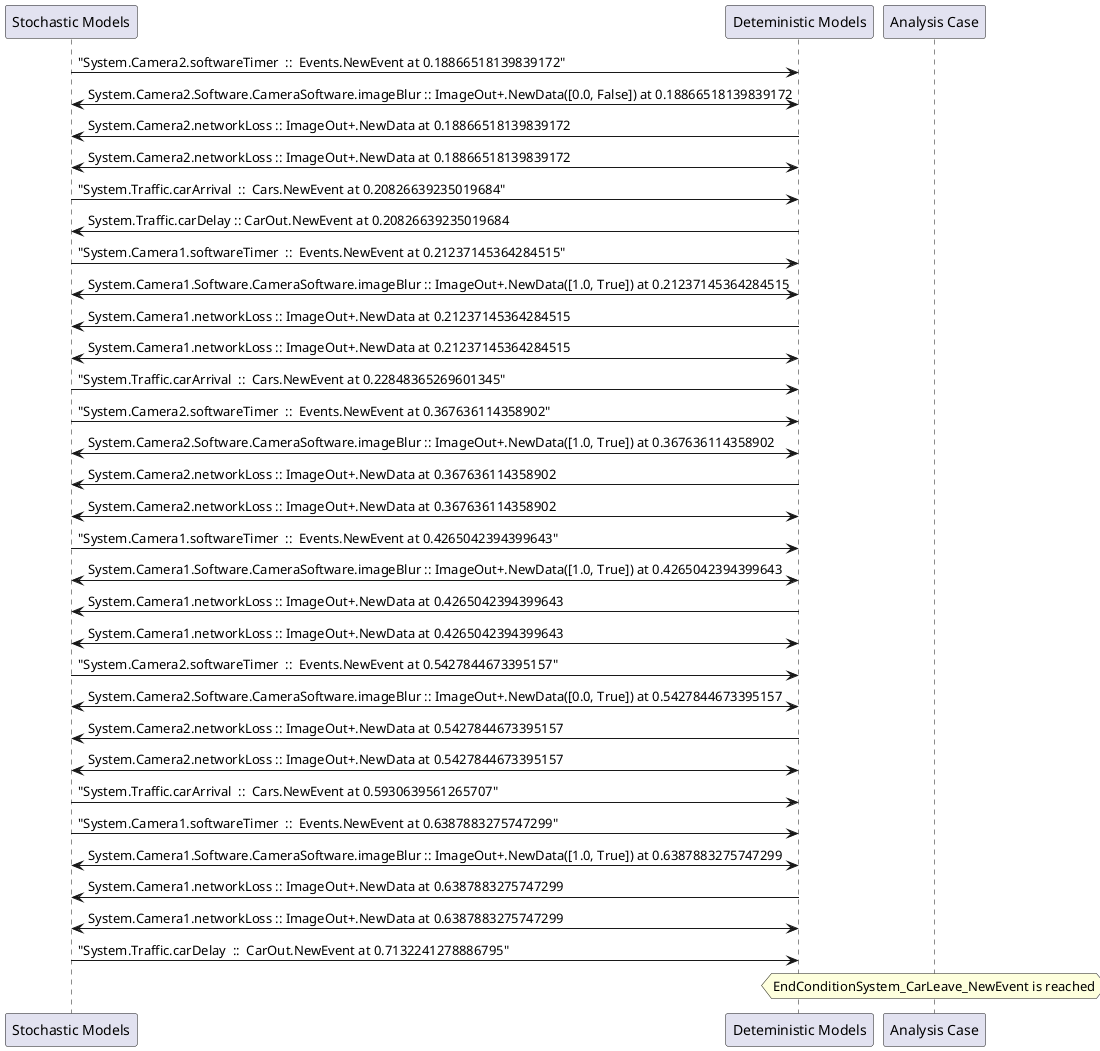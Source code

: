 
	@startuml
	participant "Stochastic Models" as stochmodel
	participant "Deteministic Models" as detmodel
	participant "Analysis Case" as analysis
	{35967_stop} stochmodel -> detmodel : "System.Camera2.softwareTimer  ::  Events.NewEvent at 0.18866518139839172"
detmodel <-> stochmodel : System.Camera2.Software.CameraSoftware.imageBlur :: ImageOut+.NewData([0.0, False]) at 0.18866518139839172
detmodel -> stochmodel : System.Camera2.networkLoss :: ImageOut+.NewData at 0.18866518139839172
detmodel <-> stochmodel : System.Camera2.networkLoss :: ImageOut+.NewData at 0.18866518139839172
{35983_stop} stochmodel -> detmodel : "System.Traffic.carArrival  ::  Cars.NewEvent at 0.20826639235019684"
{35992_start} detmodel -> stochmodel : System.Traffic.carDelay :: CarOut.NewEvent at 0.20826639235019684
{35951_stop} stochmodel -> detmodel : "System.Camera1.softwareTimer  ::  Events.NewEvent at 0.21237145364284515"
detmodel <-> stochmodel : System.Camera1.Software.CameraSoftware.imageBlur :: ImageOut+.NewData([1.0, True]) at 0.21237145364284515
detmodel -> stochmodel : System.Camera1.networkLoss :: ImageOut+.NewData at 0.21237145364284515
detmodel <-> stochmodel : System.Camera1.networkLoss :: ImageOut+.NewData at 0.21237145364284515
{35984_stop} stochmodel -> detmodel : "System.Traffic.carArrival  ::  Cars.NewEvent at 0.22848365269601345"
{35968_stop} stochmodel -> detmodel : "System.Camera2.softwareTimer  ::  Events.NewEvent at 0.367636114358902"
detmodel <-> stochmodel : System.Camera2.Software.CameraSoftware.imageBlur :: ImageOut+.NewData([1.0, True]) at 0.367636114358902
detmodel -> stochmodel : System.Camera2.networkLoss :: ImageOut+.NewData at 0.367636114358902
detmodel <-> stochmodel : System.Camera2.networkLoss :: ImageOut+.NewData at 0.367636114358902
{35952_stop} stochmodel -> detmodel : "System.Camera1.softwareTimer  ::  Events.NewEvent at 0.4265042394399643"
detmodel <-> stochmodel : System.Camera1.Software.CameraSoftware.imageBlur :: ImageOut+.NewData([1.0, True]) at 0.4265042394399643
detmodel -> stochmodel : System.Camera1.networkLoss :: ImageOut+.NewData at 0.4265042394399643
detmodel <-> stochmodel : System.Camera1.networkLoss :: ImageOut+.NewData at 0.4265042394399643
{35969_stop} stochmodel -> detmodel : "System.Camera2.softwareTimer  ::  Events.NewEvent at 0.5427844673395157"
detmodel <-> stochmodel : System.Camera2.Software.CameraSoftware.imageBlur :: ImageOut+.NewData([0.0, True]) at 0.5427844673395157
detmodel -> stochmodel : System.Camera2.networkLoss :: ImageOut+.NewData at 0.5427844673395157
detmodel <-> stochmodel : System.Camera2.networkLoss :: ImageOut+.NewData at 0.5427844673395157
{35985_stop} stochmodel -> detmodel : "System.Traffic.carArrival  ::  Cars.NewEvent at 0.5930639561265707"
{35953_stop} stochmodel -> detmodel : "System.Camera1.softwareTimer  ::  Events.NewEvent at 0.6387883275747299"
detmodel <-> stochmodel : System.Camera1.Software.CameraSoftware.imageBlur :: ImageOut+.NewData([1.0, True]) at 0.6387883275747299
detmodel -> stochmodel : System.Camera1.networkLoss :: ImageOut+.NewData at 0.6387883275747299
detmodel <-> stochmodel : System.Camera1.networkLoss :: ImageOut+.NewData at 0.6387883275747299
{35992_stop} stochmodel -> detmodel : "System.Traffic.carDelay  ::  CarOut.NewEvent at 0.7132241278886795"
{35992_start} <-> {35992_stop} : delay
hnote over analysis 
EndConditionSystem_CarLeave_NewEvent is reached
endnote
@enduml